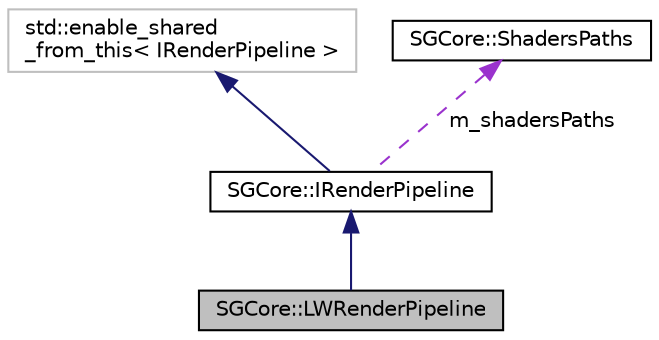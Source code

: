 digraph "SGCore::LWRenderPipeline"
{
 // LATEX_PDF_SIZE
  edge [fontname="Helvetica",fontsize="10",labelfontname="Helvetica",labelfontsize="10"];
  node [fontname="Helvetica",fontsize="10",shape=record];
  Node1 [label="SGCore::LWRenderPipeline",height=0.2,width=0.4,color="black", fillcolor="grey75", style="filled", fontcolor="black",tooltip=" "];
  Node2 -> Node1 [dir="back",color="midnightblue",fontsize="10",style="solid",fontname="Helvetica"];
  Node2 [label="SGCore::IRenderPipeline",height=0.2,width=0.4,color="black", fillcolor="white", style="filled",URL="$structSGCore_1_1IRenderPipeline.html",tooltip=" "];
  Node3 -> Node2 [dir="back",color="midnightblue",fontsize="10",style="solid",fontname="Helvetica"];
  Node3 [label="std::enable_shared\l_from_this\< IRenderPipeline \>",height=0.2,width=0.4,color="grey75", fillcolor="white", style="filled",tooltip=" "];
  Node4 -> Node2 [dir="back",color="darkorchid3",fontsize="10",style="dashed",label=" m_shadersPaths" ,fontname="Helvetica"];
  Node4 [label="SGCore::ShadersPaths",height=0.2,width=0.4,color="black", fillcolor="white", style="filled",URL="$structSGCore_1_1ShadersPaths.html",tooltip=" "];
}
